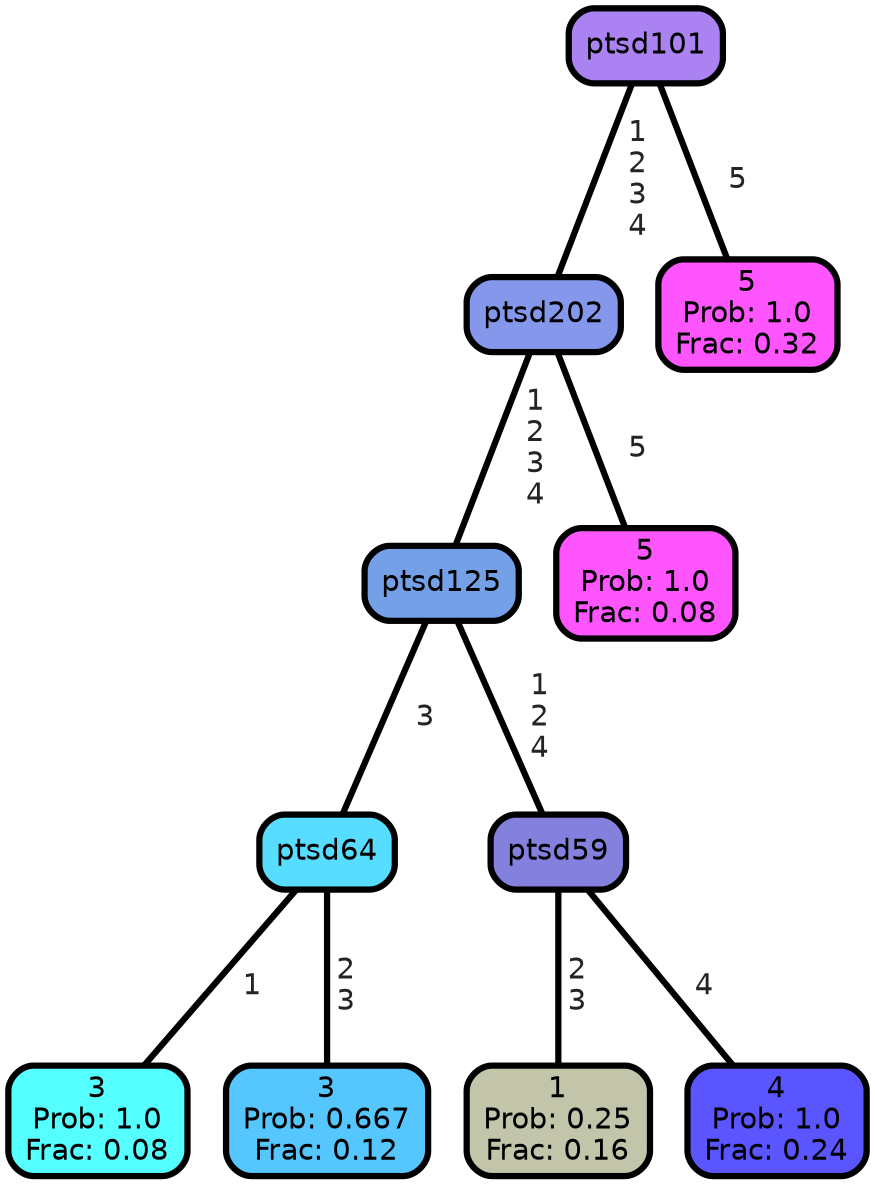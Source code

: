 graph Tree {
node [shape=box, style="filled, rounded",color="black",penwidth="3",fontcolor="black",                 fontname=helvetica] ;
graph [ranksep="0 equally", splines=straight,                 bgcolor=transparent, dpi=200] ;
edge [fontname=helvetica, fontweight=bold,fontcolor=grey14,color=black] ;
0 [label="3
Prob: 1.0
Frac: 0.08", fillcolor="#55ffff"] ;
1 [label="ptsd64", fillcolor="#56ddff"] ;
2 [label="3
Prob: 0.667
Frac: 0.12", fillcolor="#56c6ff"] ;
3 [label="ptsd125", fillcolor="#74a0e8"] ;
4 [label="1
Prob: 0.25
Frac: 0.16", fillcolor="#c2c5aa"] ;
5 [label="ptsd59", fillcolor="#8381dd"] ;
6 [label="4
Prob: 1.0
Frac: 0.24", fillcolor="#5a55ff"] ;
7 [label="ptsd202", fillcolor="#8497eb"] ;
8 [label="5
Prob: 1.0
Frac: 0.08", fillcolor="#ff55ff"] ;
9 [label="ptsd101", fillcolor="#ab82f1"] ;
10 [label="5
Prob: 1.0
Frac: 0.32", fillcolor="#ff55ff"] ;
1 -- 0 [label=" 1",penwidth=3] ;
1 -- 2 [label=" 2\n 3",penwidth=3] ;
3 -- 1 [label=" 3",penwidth=3] ;
3 -- 5 [label=" 1\n 2\n 4",penwidth=3] ;
5 -- 4 [label=" 2\n 3",penwidth=3] ;
5 -- 6 [label=" 4",penwidth=3] ;
7 -- 3 [label=" 1\n 2\n 3\n 4",penwidth=3] ;
7 -- 8 [label=" 5",penwidth=3] ;
9 -- 7 [label=" 1\n 2\n 3\n 4",penwidth=3] ;
9 -- 10 [label=" 5",penwidth=3] ;
{rank = same;}}